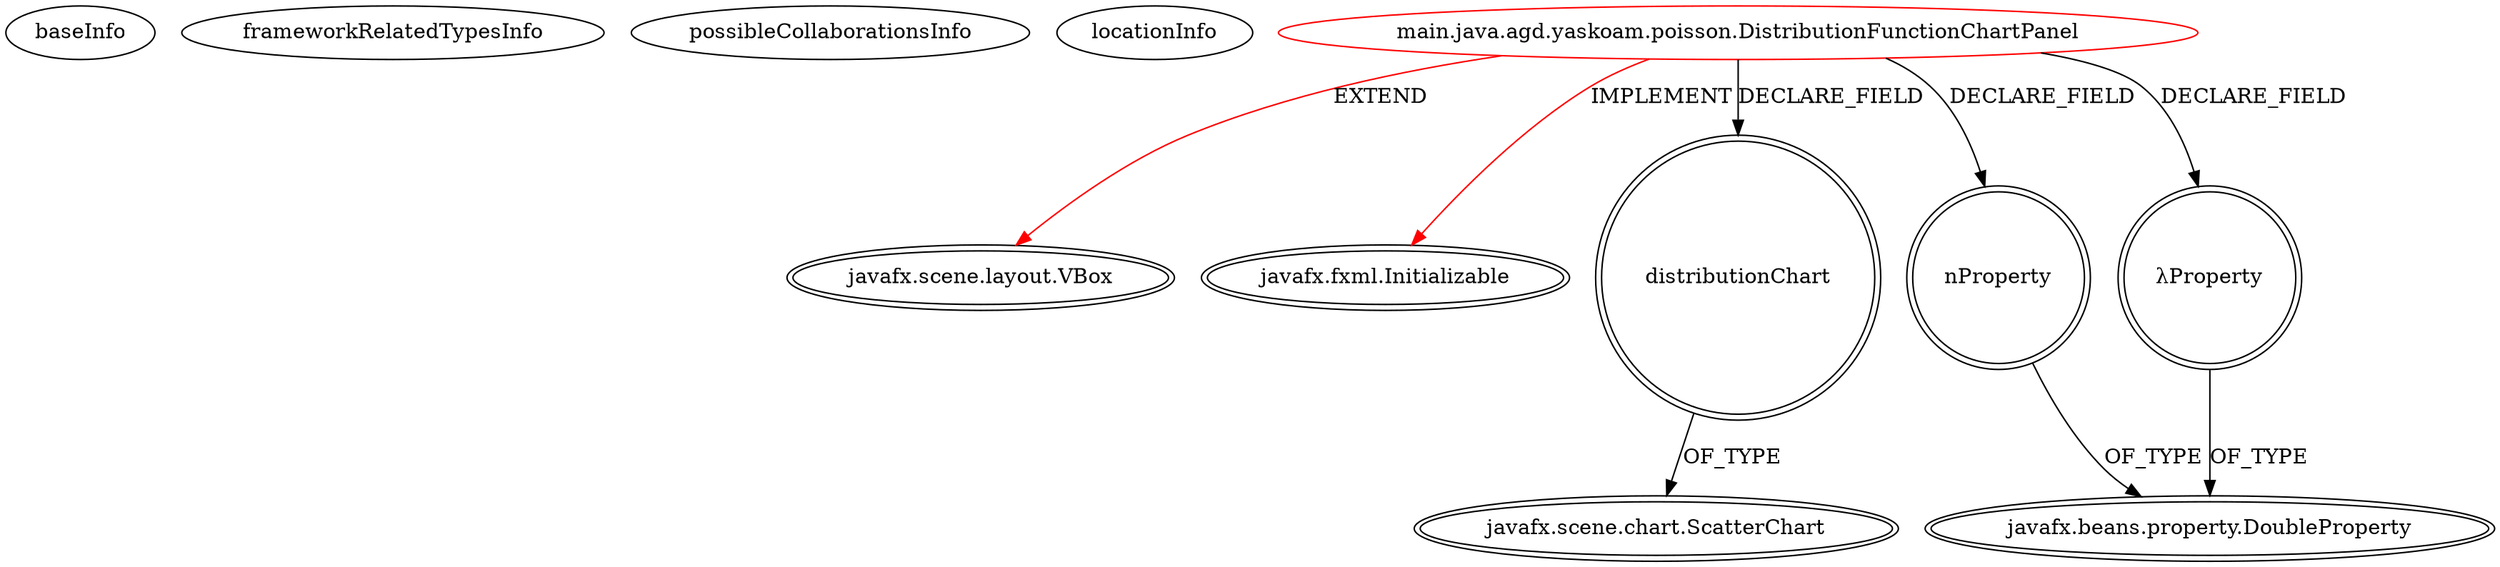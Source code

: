 digraph {
baseInfo[graphId=1786,category="extension_graph",isAnonymous=false,possibleRelation=false]
frameworkRelatedTypesInfo[0="javafx.scene.layout.VBox",1="javafx.fxml.Initializable"]
possibleCollaborationsInfo[]
locationInfo[projectName="alexei-yasko-PoissonDistributionDemo",filePath="/alexei-yasko-PoissonDistributionDemo/PoissonDistributionDemo-master/src/main/java/agd/yaskoam/poisson/DistributionFunctionChartPanel.java",contextSignature="DistributionFunctionChartPanel",graphId="1786"]
0[label="main.java.agd.yaskoam.poisson.DistributionFunctionChartPanel",vertexType="ROOT_CLIENT_CLASS_DECLARATION",isFrameworkType=false,color=red]
1[label="javafx.scene.layout.VBox",vertexType="FRAMEWORK_CLASS_TYPE",isFrameworkType=true,peripheries=2]
2[label="javafx.fxml.Initializable",vertexType="FRAMEWORK_INTERFACE_TYPE",isFrameworkType=true,peripheries=2]
3[label="distributionChart",vertexType="FIELD_DECLARATION",isFrameworkType=true,peripheries=2,shape=circle]
4[label="javafx.scene.chart.ScatterChart",vertexType="FRAMEWORK_CLASS_TYPE",isFrameworkType=true,peripheries=2]
5[label="nProperty",vertexType="FIELD_DECLARATION",isFrameworkType=true,peripheries=2,shape=circle]
6[label="javafx.beans.property.DoubleProperty",vertexType="FRAMEWORK_CLASS_TYPE",isFrameworkType=true,peripheries=2]
7[label="λProperty",vertexType="FIELD_DECLARATION",isFrameworkType=true,peripheries=2,shape=circle]
0->1[label="EXTEND",color=red]
0->2[label="IMPLEMENT",color=red]
0->3[label="DECLARE_FIELD"]
3->4[label="OF_TYPE"]
0->5[label="DECLARE_FIELD"]
5->6[label="OF_TYPE"]
0->7[label="DECLARE_FIELD"]
7->6[label="OF_TYPE"]
}
